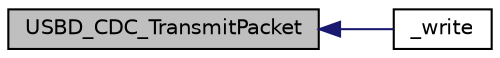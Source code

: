 digraph "USBD_CDC_TransmitPacket"
{
  edge [fontname="Helvetica",fontsize="10",labelfontname="Helvetica",labelfontsize="10"];
  node [fontname="Helvetica",fontsize="10",shape=record];
  rankdir="LR";
  Node17 [label="USBD_CDC_TransmitPacket",height=0.2,width=0.4,color="black", fillcolor="grey75", style="filled", fontcolor="black"];
  Node17 -> Node18 [dir="back",color="midnightblue",fontsize="10",style="solid",fontname="Helvetica"];
  Node18 [label="_write",height=0.2,width=0.4,color="black", fillcolor="white", style="filled",URL="$bsp_8c.html#a92830f7410339c4be8b469045686e10b"];
}
